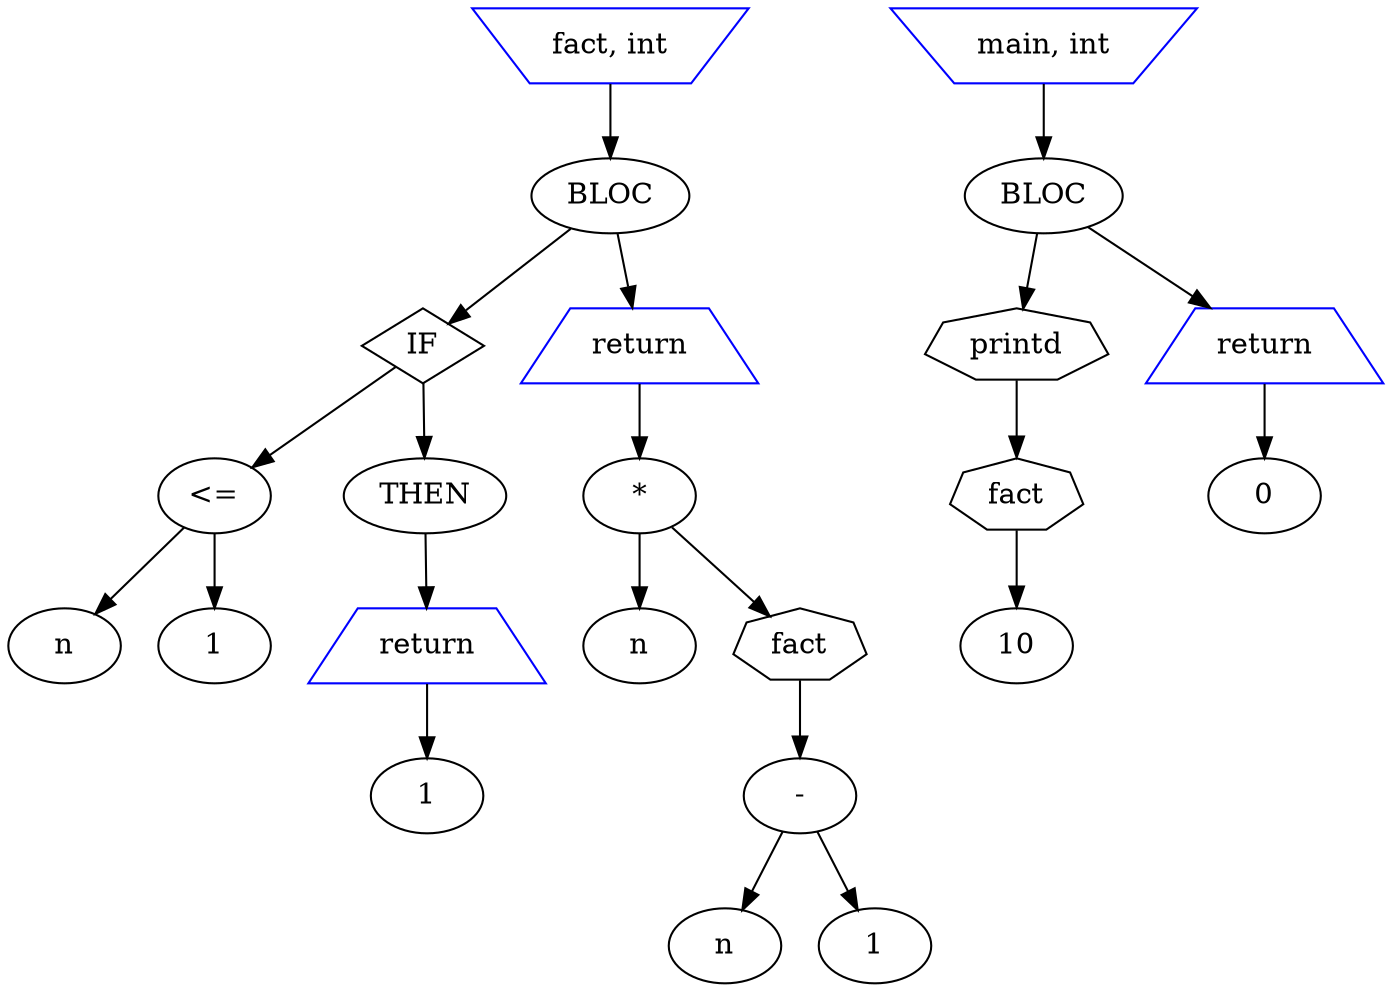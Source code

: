digraph G {

node_0 [label="fact, int" shape=invtrapezium color=blue];
node_1 [label="BLOC" shape=ellipse color=black];
node_2 [label="IF" shape=diamond color=black];
node_3 [label="<=" shape=ellipse];
node_4 [label="n" shape=ellipse];
node_5 [label="1" shape=ellipse];
node_6 [label="THEN" shape=ellipse color=black];
node_7 [label="return" shape=trapezium color=blue];
node_8 [label="1" shape=ellipse];
node_9 [label="return" shape=trapezium color=blue];
node_10 [label="*" shape=ellipse];
node_11 [label="n" shape=ellipse];
node_12 [label="fact" shape=septagon];
node_13 [label="-" shape=ellipse];
node_14 [label="n" shape=ellipse];
node_15 [label="1" shape=ellipse];
node_16 [label="main, int" shape=invtrapezium color=blue];
node_17 [label="BLOC" shape=ellipse color=black];
node_18 [label="printd" shape=septagon];
node_19 [label="fact" shape=septagon];
node_20 [label="10" shape=ellipse];
node_21 [label="return" shape=trapezium color=blue];
node_22 [label="0" shape=ellipse];

node_0 -> node_1
node_1 -> node_2
node_2 -> node_3
node_3 -> node_4
node_3 -> node_5
node_2 -> node_6
node_6 -> node_7
node_7 -> node_8
node_1 -> node_9
node_9 -> node_10
node_10 -> node_11
node_10 -> node_12
node_12 -> node_13
node_13 -> node_14
node_13 -> node_15
node_16 -> node_17
node_17 -> node_18
node_18 -> node_19
node_19 -> node_20
node_17 -> node_21
node_21 -> node_22
}